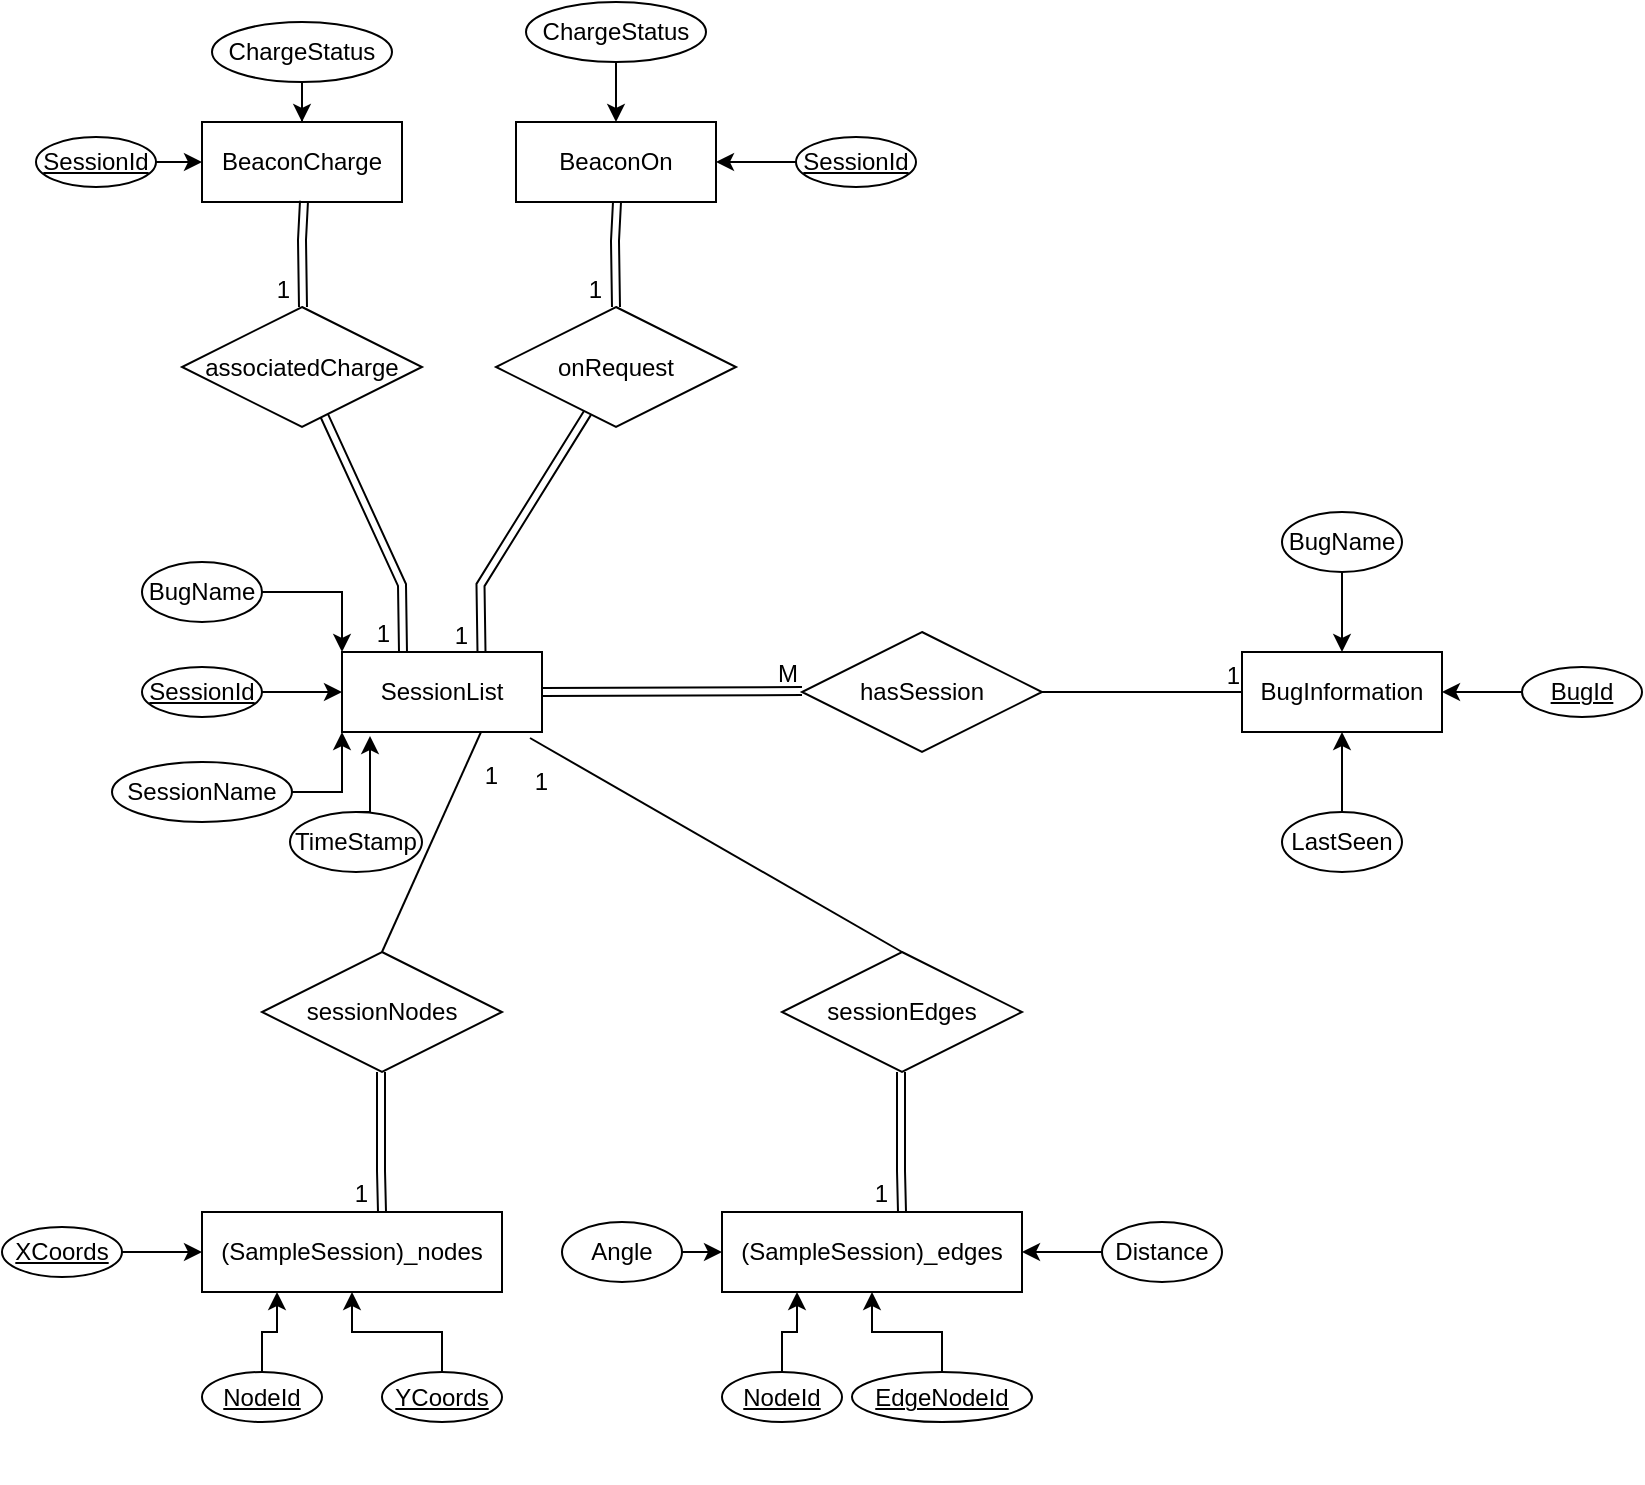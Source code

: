 <mxfile version="21.4.0" type="device">
  <diagram name="Page-1" id="XrMzCiPDQyQhheJFlS6f">
    <mxGraphModel dx="2901" dy="1067" grid="0" gridSize="10" guides="1" tooltips="1" connect="1" arrows="1" fold="1" page="1" pageScale="1" pageWidth="827" pageHeight="1169" background="#ffffff" math="0" shadow="0">
      <root>
        <mxCell id="0" />
        <mxCell id="1" parent="0" />
        <mxCell id="hgvOIieEajEFghuNZ8UB-63" value="" style="shape=tableRow;horizontal=0;startSize=0;swimlaneHead=0;swimlaneBody=0;fillColor=none;collapsible=0;dropTarget=0;points=[[0,0.5],[1,0.5]];portConstraint=eastwest;top=0;left=0;right=0;bottom=0;strokeColor=#000000;" vertex="1" parent="1">
          <mxGeometry x="-480" y="790" width="180" height="30" as="geometry" />
        </mxCell>
        <mxCell id="hgvOIieEajEFghuNZ8UB-64" value="" style="shape=partialRectangle;connectable=0;fillColor=none;top=0;left=0;bottom=0;right=0;editable=1;overflow=hidden;whiteSpace=wrap;html=1;strokeColor=#000000;" vertex="1" parent="hgvOIieEajEFghuNZ8UB-63">
          <mxGeometry width="30" height="30" as="geometry">
            <mxRectangle width="30" height="30" as="alternateBounds" />
          </mxGeometry>
        </mxCell>
        <mxCell id="hgvOIieEajEFghuNZ8UB-96" value="hasSession" style="shape=rhombus;perimeter=rhombusPerimeter;whiteSpace=wrap;html=1;align=center;strokeColor=#000000;fillColor=none;fontColor=#000000;" vertex="1" parent="1">
          <mxGeometry x="-427" y="395" width="120" height="60" as="geometry" />
        </mxCell>
        <mxCell id="hgvOIieEajEFghuNZ8UB-100" value="BugInformation" style="whiteSpace=wrap;html=1;align=center;strokeColor=#000000;fillColor=none;fontColor=#000000;" vertex="1" parent="1">
          <mxGeometry x="-207" y="405" width="100" height="40" as="geometry" />
        </mxCell>
        <mxCell id="hgvOIieEajEFghuNZ8UB-106" value="" style="edgeStyle=orthogonalEdgeStyle;rounded=0;orthogonalLoop=1;jettySize=auto;html=1;strokeColor=#000000;fillColor=none;" edge="1" parent="1" source="hgvOIieEajEFghuNZ8UB-101" target="hgvOIieEajEFghuNZ8UB-100">
          <mxGeometry relative="1" as="geometry" />
        </mxCell>
        <mxCell id="hgvOIieEajEFghuNZ8UB-101" value="BugName" style="ellipse;whiteSpace=wrap;html=1;align=center;strokeColor=#000000;fillColor=none;fontColor=#000000;" vertex="1" parent="1">
          <mxGeometry x="-187" y="335" width="60" height="30" as="geometry" />
        </mxCell>
        <mxCell id="hgvOIieEajEFghuNZ8UB-105" value="" style="edgeStyle=orthogonalEdgeStyle;rounded=0;orthogonalLoop=1;jettySize=auto;html=1;strokeColor=#000000;fillColor=none;" edge="1" parent="1" source="hgvOIieEajEFghuNZ8UB-102" target="hgvOIieEajEFghuNZ8UB-100">
          <mxGeometry relative="1" as="geometry" />
        </mxCell>
        <mxCell id="hgvOIieEajEFghuNZ8UB-102" value="BugId" style="ellipse;whiteSpace=wrap;html=1;align=center;fontStyle=4;strokeColor=#000000;fillColor=none;fontColor=#000000;" vertex="1" parent="1">
          <mxGeometry x="-67" y="412.5" width="60" height="25" as="geometry" />
        </mxCell>
        <mxCell id="hgvOIieEajEFghuNZ8UB-104" value="" style="edgeStyle=orthogonalEdgeStyle;rounded=0;orthogonalLoop=1;jettySize=auto;html=1;strokeColor=#000000;fillColor=none;" edge="1" parent="1" source="hgvOIieEajEFghuNZ8UB-103" target="hgvOIieEajEFghuNZ8UB-100">
          <mxGeometry relative="1" as="geometry" />
        </mxCell>
        <mxCell id="hgvOIieEajEFghuNZ8UB-103" value="LastSeen" style="ellipse;whiteSpace=wrap;html=1;align=center;strokeColor=#000000;fillColor=none;fontColor=#000000;" vertex="1" parent="1">
          <mxGeometry x="-187" y="485" width="60" height="30" as="geometry" />
        </mxCell>
        <mxCell id="hgvOIieEajEFghuNZ8UB-114" value="SessionList" style="whiteSpace=wrap;html=1;align=center;strokeColor=#000000;fillColor=none;fontColor=#000000;" vertex="1" parent="1">
          <mxGeometry x="-657" y="405" width="100" height="40" as="geometry" />
        </mxCell>
        <mxCell id="hgvOIieEajEFghuNZ8UB-181" style="edgeStyle=orthogonalEdgeStyle;rounded=0;orthogonalLoop=1;jettySize=auto;html=1;exitX=1;exitY=0.5;exitDx=0;exitDy=0;entryX=0;entryY=0;entryDx=0;entryDy=0;strokeColor=#000000;fillColor=none;" edge="1" parent="1" source="hgvOIieEajEFghuNZ8UB-116" target="hgvOIieEajEFghuNZ8UB-114">
          <mxGeometry relative="1" as="geometry" />
        </mxCell>
        <mxCell id="hgvOIieEajEFghuNZ8UB-116" value="BugName" style="ellipse;whiteSpace=wrap;html=1;align=center;strokeColor=#000000;fillColor=none;fontColor=#000000;" vertex="1" parent="1">
          <mxGeometry x="-757" y="360" width="60" height="30" as="geometry" />
        </mxCell>
        <mxCell id="hgvOIieEajEFghuNZ8UB-117" value="" style="edgeStyle=orthogonalEdgeStyle;rounded=0;orthogonalLoop=1;jettySize=auto;html=1;strokeColor=#000000;fillColor=none;" edge="1" parent="1" source="hgvOIieEajEFghuNZ8UB-118" target="hgvOIieEajEFghuNZ8UB-114">
          <mxGeometry relative="1" as="geometry" />
        </mxCell>
        <mxCell id="hgvOIieEajEFghuNZ8UB-118" value="SessionId" style="ellipse;whiteSpace=wrap;html=1;align=center;fontStyle=4;strokeColor=#000000;fillColor=none;fontColor=#000000;" vertex="1" parent="1">
          <mxGeometry x="-757" y="412.5" width="60" height="25" as="geometry" />
        </mxCell>
        <mxCell id="hgvOIieEajEFghuNZ8UB-121" style="edgeStyle=orthogonalEdgeStyle;rounded=0;orthogonalLoop=1;jettySize=auto;html=1;exitX=0.5;exitY=0;exitDx=0;exitDy=0;entryX=0.14;entryY=1.05;entryDx=0;entryDy=0;entryPerimeter=0;strokeColor=#000000;fillColor=none;" edge="1" parent="1" source="hgvOIieEajEFghuNZ8UB-120" target="hgvOIieEajEFghuNZ8UB-114">
          <mxGeometry relative="1" as="geometry" />
        </mxCell>
        <mxCell id="hgvOIieEajEFghuNZ8UB-120" value="TimeStamp" style="ellipse;whiteSpace=wrap;html=1;align=center;strokeColor=#000000;fillColor=none;fontColor=#000000;" vertex="1" parent="1">
          <mxGeometry x="-683" y="485" width="66" height="30" as="geometry" />
        </mxCell>
        <mxCell id="hgvOIieEajEFghuNZ8UB-182" style="edgeStyle=orthogonalEdgeStyle;rounded=0;orthogonalLoop=1;jettySize=auto;html=1;exitX=1;exitY=0.5;exitDx=0;exitDy=0;entryX=0;entryY=1;entryDx=0;entryDy=0;strokeColor=#000000;fillColor=none;" edge="1" parent="1" source="hgvOIieEajEFghuNZ8UB-122" target="hgvOIieEajEFghuNZ8UB-114">
          <mxGeometry relative="1" as="geometry" />
        </mxCell>
        <mxCell id="hgvOIieEajEFghuNZ8UB-122" value="SessionName" style="ellipse;whiteSpace=wrap;html=1;align=center;strokeColor=#000000;fillColor=none;fontColor=#000000;" vertex="1" parent="1">
          <mxGeometry x="-772" y="460" width="90" height="30" as="geometry" />
        </mxCell>
        <mxCell id="hgvOIieEajEFghuNZ8UB-129" value="" style="endArrow=none;html=1;rounded=0;strokeColor=#000000;fillColor=none;" edge="1" parent="1">
          <mxGeometry relative="1" as="geometry">
            <mxPoint x="-307" y="425" as="sourcePoint" />
            <mxPoint x="-207" y="425" as="targetPoint" />
          </mxGeometry>
        </mxCell>
        <mxCell id="hgvOIieEajEFghuNZ8UB-130" value="1" style="resizable=0;html=1;whiteSpace=wrap;align=right;verticalAlign=bottom;strokeColor=#000000;fillColor=none;fontColor=#000000;" connectable="0" vertex="1" parent="hgvOIieEajEFghuNZ8UB-129">
          <mxGeometry x="1" relative="1" as="geometry" />
        </mxCell>
        <mxCell id="hgvOIieEajEFghuNZ8UB-131" value="" style="shape=link;html=1;rounded=0;strokeColor=#000000;fillColor=none;" edge="1" parent="1">
          <mxGeometry relative="1" as="geometry">
            <mxPoint x="-557" y="425" as="sourcePoint" />
            <mxPoint x="-427" y="424.5" as="targetPoint" />
          </mxGeometry>
        </mxCell>
        <mxCell id="hgvOIieEajEFghuNZ8UB-132" value="M" style="resizable=0;html=1;whiteSpace=wrap;align=right;verticalAlign=bottom;strokeColor=#000000;fillColor=none;fontColor=#000000;" connectable="0" vertex="1" parent="hgvOIieEajEFghuNZ8UB-131">
          <mxGeometry x="1" relative="1" as="geometry" />
        </mxCell>
        <mxCell id="hgvOIieEajEFghuNZ8UB-133" value="(SampleSession)_nodes" style="whiteSpace=wrap;html=1;align=center;strokeColor=#000000;fillColor=none;fontColor=#000000;" vertex="1" parent="1">
          <mxGeometry x="-727" y="685" width="150" height="40" as="geometry" />
        </mxCell>
        <mxCell id="hgvOIieEajEFghuNZ8UB-136" value="" style="edgeStyle=orthogonalEdgeStyle;rounded=0;orthogonalLoop=1;jettySize=auto;html=1;strokeColor=#000000;fillColor=none;" edge="1" parent="1" source="hgvOIieEajEFghuNZ8UB-137" target="hgvOIieEajEFghuNZ8UB-133">
          <mxGeometry relative="1" as="geometry" />
        </mxCell>
        <mxCell id="hgvOIieEajEFghuNZ8UB-137" value="XCoords" style="ellipse;whiteSpace=wrap;html=1;align=center;fontStyle=4;strokeColor=#000000;fillColor=none;fontColor=#000000;" vertex="1" parent="1">
          <mxGeometry x="-827" y="692.5" width="60" height="25" as="geometry" />
        </mxCell>
        <mxCell id="hgvOIieEajEFghuNZ8UB-147" style="edgeStyle=orthogonalEdgeStyle;rounded=0;orthogonalLoop=1;jettySize=auto;html=1;exitX=0.5;exitY=0;exitDx=0;exitDy=0;entryX=0.5;entryY=1;entryDx=0;entryDy=0;strokeColor=#000000;fillColor=none;" edge="1" parent="1" source="hgvOIieEajEFghuNZ8UB-142" target="hgvOIieEajEFghuNZ8UB-133">
          <mxGeometry relative="1" as="geometry" />
        </mxCell>
        <mxCell id="hgvOIieEajEFghuNZ8UB-142" value="YCoords" style="ellipse;whiteSpace=wrap;html=1;align=center;fontStyle=4;strokeColor=#000000;fillColor=none;fontColor=#000000;" vertex="1" parent="1">
          <mxGeometry x="-637" y="765" width="60" height="25" as="geometry" />
        </mxCell>
        <mxCell id="hgvOIieEajEFghuNZ8UB-151" style="edgeStyle=orthogonalEdgeStyle;rounded=0;orthogonalLoop=1;jettySize=auto;html=1;exitX=0.5;exitY=0;exitDx=0;exitDy=0;entryX=0.25;entryY=1;entryDx=0;entryDy=0;strokeColor=#000000;fillColor=none;" edge="1" parent="1" source="hgvOIieEajEFghuNZ8UB-149" target="hgvOIieEajEFghuNZ8UB-133">
          <mxGeometry relative="1" as="geometry" />
        </mxCell>
        <mxCell id="hgvOIieEajEFghuNZ8UB-149" value="NodeId" style="ellipse;whiteSpace=wrap;html=1;align=center;fontStyle=4;strokeColor=#000000;fillColor=none;fontColor=#000000;" vertex="1" parent="1">
          <mxGeometry x="-727" y="765" width="60" height="25" as="geometry" />
        </mxCell>
        <mxCell id="hgvOIieEajEFghuNZ8UB-152" value="sessionNodes" style="shape=rhombus;perimeter=rhombusPerimeter;whiteSpace=wrap;html=1;align=center;strokeColor=#000000;fillColor=none;fontColor=#000000;" vertex="1" parent="1">
          <mxGeometry x="-697" y="555" width="120" height="60" as="geometry" />
        </mxCell>
        <mxCell id="hgvOIieEajEFghuNZ8UB-153" value="" style="shape=link;html=1;rounded=0;strokeColor=#000000;fillColor=none;" edge="1" parent="1">
          <mxGeometry relative="1" as="geometry">
            <mxPoint x="-637.5" y="615" as="sourcePoint" />
            <mxPoint x="-637" y="685" as="targetPoint" />
            <Array as="points">
              <mxPoint x="-637.5" y="664.5" />
            </Array>
          </mxGeometry>
        </mxCell>
        <mxCell id="hgvOIieEajEFghuNZ8UB-154" value="1" style="resizable=0;html=1;whiteSpace=wrap;align=right;verticalAlign=bottom;strokeColor=#000000;fillColor=none;fontColor=#000000;" connectable="0" vertex="1" parent="hgvOIieEajEFghuNZ8UB-153">
          <mxGeometry x="1" relative="1" as="geometry">
            <mxPoint x="-5" as="offset" />
          </mxGeometry>
        </mxCell>
        <mxCell id="hgvOIieEajEFghuNZ8UB-155" value="" style="endArrow=none;html=1;rounded=0;exitX=0.5;exitY=0;exitDx=0;exitDy=0;strokeColor=#000000;fillColor=none;" edge="1" parent="1" source="hgvOIieEajEFghuNZ8UB-152">
          <mxGeometry relative="1" as="geometry">
            <mxPoint x="-587.5" y="535" as="sourcePoint" />
            <mxPoint x="-587.5" y="445" as="targetPoint" />
          </mxGeometry>
        </mxCell>
        <mxCell id="hgvOIieEajEFghuNZ8UB-156" value="1" style="resizable=0;html=1;whiteSpace=wrap;align=right;verticalAlign=bottom;strokeColor=#000000;fillColor=none;fontColor=#000000;" connectable="0" vertex="1" parent="hgvOIieEajEFghuNZ8UB-155">
          <mxGeometry x="1" relative="1" as="geometry">
            <mxPoint x="10" y="30" as="offset" />
          </mxGeometry>
        </mxCell>
        <mxCell id="hgvOIieEajEFghuNZ8UB-157" value="(SampleSession)_edges" style="whiteSpace=wrap;html=1;align=center;strokeColor=#000000;fillColor=none;fontColor=#000000;" vertex="1" parent="1">
          <mxGeometry x="-467" y="685" width="150" height="40" as="geometry" />
        </mxCell>
        <mxCell id="hgvOIieEajEFghuNZ8UB-160" style="edgeStyle=orthogonalEdgeStyle;rounded=0;orthogonalLoop=1;jettySize=auto;html=1;exitX=0.5;exitY=0;exitDx=0;exitDy=0;entryX=0.5;entryY=1;entryDx=0;entryDy=0;strokeColor=#000000;fillColor=none;" edge="1" parent="1" source="hgvOIieEajEFghuNZ8UB-161" target="hgvOIieEajEFghuNZ8UB-157">
          <mxGeometry relative="1" as="geometry" />
        </mxCell>
        <mxCell id="hgvOIieEajEFghuNZ8UB-161" value="EdgeNodeId" style="ellipse;whiteSpace=wrap;html=1;align=center;fontStyle=4;strokeColor=#000000;fillColor=none;fontColor=#000000;" vertex="1" parent="1">
          <mxGeometry x="-402" y="765" width="90" height="25" as="geometry" />
        </mxCell>
        <mxCell id="hgvOIieEajEFghuNZ8UB-162" style="edgeStyle=orthogonalEdgeStyle;rounded=0;orthogonalLoop=1;jettySize=auto;html=1;exitX=0.5;exitY=0;exitDx=0;exitDy=0;entryX=0.25;entryY=1;entryDx=0;entryDy=0;strokeColor=#000000;fillColor=none;" edge="1" parent="1" source="hgvOIieEajEFghuNZ8UB-163" target="hgvOIieEajEFghuNZ8UB-157">
          <mxGeometry relative="1" as="geometry" />
        </mxCell>
        <mxCell id="hgvOIieEajEFghuNZ8UB-163" value="NodeId" style="ellipse;whiteSpace=wrap;html=1;align=center;fontStyle=4;strokeColor=#000000;fillColor=none;fontColor=#000000;" vertex="1" parent="1">
          <mxGeometry x="-467" y="765" width="60" height="25" as="geometry" />
        </mxCell>
        <mxCell id="hgvOIieEajEFghuNZ8UB-164" value="sessionEdges" style="shape=rhombus;perimeter=rhombusPerimeter;whiteSpace=wrap;html=1;align=center;strokeColor=#000000;fillColor=none;fontColor=#000000;" vertex="1" parent="1">
          <mxGeometry x="-437" y="555" width="120" height="60" as="geometry" />
        </mxCell>
        <mxCell id="hgvOIieEajEFghuNZ8UB-165" value="" style="shape=link;html=1;rounded=0;strokeColor=#000000;fillColor=none;" edge="1" parent="1">
          <mxGeometry relative="1" as="geometry">
            <mxPoint x="-377.5" y="615" as="sourcePoint" />
            <mxPoint x="-377" y="685" as="targetPoint" />
            <Array as="points">
              <mxPoint x="-377.5" y="664.5" />
            </Array>
          </mxGeometry>
        </mxCell>
        <mxCell id="hgvOIieEajEFghuNZ8UB-166" value="1" style="resizable=0;html=1;whiteSpace=wrap;align=right;verticalAlign=bottom;strokeColor=#000000;fillColor=none;fontColor=#000000;" connectable="0" vertex="1" parent="hgvOIieEajEFghuNZ8UB-165">
          <mxGeometry x="1" relative="1" as="geometry">
            <mxPoint x="-5" as="offset" />
          </mxGeometry>
        </mxCell>
        <mxCell id="hgvOIieEajEFghuNZ8UB-170" style="edgeStyle=orthogonalEdgeStyle;rounded=0;orthogonalLoop=1;jettySize=auto;html=1;exitX=0;exitY=0.5;exitDx=0;exitDy=0;entryX=1;entryY=0.5;entryDx=0;entryDy=0;strokeColor=#000000;fillColor=none;" edge="1" parent="1" source="hgvOIieEajEFghuNZ8UB-167" target="hgvOIieEajEFghuNZ8UB-157">
          <mxGeometry relative="1" as="geometry" />
        </mxCell>
        <mxCell id="hgvOIieEajEFghuNZ8UB-167" value="Distance" style="ellipse;whiteSpace=wrap;html=1;align=center;strokeColor=#000000;fillColor=none;fontColor=#000000;" vertex="1" parent="1">
          <mxGeometry x="-277" y="690" width="60" height="30" as="geometry" />
        </mxCell>
        <mxCell id="hgvOIieEajEFghuNZ8UB-169" style="edgeStyle=orthogonalEdgeStyle;rounded=0;orthogonalLoop=1;jettySize=auto;html=1;exitX=1;exitY=0.5;exitDx=0;exitDy=0;entryX=0;entryY=0.5;entryDx=0;entryDy=0;strokeColor=#000000;fillColor=none;" edge="1" parent="1" source="hgvOIieEajEFghuNZ8UB-168" target="hgvOIieEajEFghuNZ8UB-157">
          <mxGeometry relative="1" as="geometry" />
        </mxCell>
        <mxCell id="hgvOIieEajEFghuNZ8UB-168" value="Angle" style="ellipse;whiteSpace=wrap;html=1;align=center;strokeColor=#000000;fillColor=none;fontColor=#000000;" vertex="1" parent="1">
          <mxGeometry x="-547" y="690" width="60" height="30" as="geometry" />
        </mxCell>
        <mxCell id="hgvOIieEajEFghuNZ8UB-171" value="" style="endArrow=none;html=1;rounded=0;exitX=0.5;exitY=0;exitDx=0;exitDy=0;entryX=0.94;entryY=1.075;entryDx=0;entryDy=0;entryPerimeter=0;strokeColor=#000000;fillColor=none;" edge="1" parent="1" source="hgvOIieEajEFghuNZ8UB-164" target="hgvOIieEajEFghuNZ8UB-114">
          <mxGeometry relative="1" as="geometry">
            <mxPoint x="-627" y="565" as="sourcePoint" />
            <mxPoint x="-577.5" y="455" as="targetPoint" />
          </mxGeometry>
        </mxCell>
        <mxCell id="hgvOIieEajEFghuNZ8UB-172" value="1" style="resizable=0;html=1;whiteSpace=wrap;align=right;verticalAlign=bottom;strokeColor=#000000;fillColor=none;fontColor=#000000;" connectable="0" vertex="1" parent="hgvOIieEajEFghuNZ8UB-171">
          <mxGeometry x="1" relative="1" as="geometry">
            <mxPoint x="10" y="30" as="offset" />
          </mxGeometry>
        </mxCell>
        <mxCell id="hgvOIieEajEFghuNZ8UB-173" value="BeaconCharge" style="whiteSpace=wrap;html=1;align=center;strokeColor=#000000;fillColor=none;fontColor=#000000;" vertex="1" parent="1">
          <mxGeometry x="-727" y="140" width="100" height="40" as="geometry" />
        </mxCell>
        <mxCell id="hgvOIieEajEFghuNZ8UB-174" value="" style="edgeStyle=orthogonalEdgeStyle;rounded=0;orthogonalLoop=1;jettySize=auto;html=1;strokeColor=#000000;fillColor=none;" edge="1" parent="1" source="hgvOIieEajEFghuNZ8UB-175" target="hgvOIieEajEFghuNZ8UB-173">
          <mxGeometry relative="1" as="geometry" />
        </mxCell>
        <mxCell id="hgvOIieEajEFghuNZ8UB-175" value="ChargeStatus" style="ellipse;whiteSpace=wrap;html=1;align=center;strokeColor=#000000;fillColor=none;fontColor=#000000;" vertex="1" parent="1">
          <mxGeometry x="-722" y="90" width="90" height="30" as="geometry" />
        </mxCell>
        <mxCell id="hgvOIieEajEFghuNZ8UB-176" value="" style="edgeStyle=orthogonalEdgeStyle;rounded=0;orthogonalLoop=1;jettySize=auto;html=1;strokeColor=#000000;fillColor=none;" edge="1" parent="1" source="hgvOIieEajEFghuNZ8UB-177" target="hgvOIieEajEFghuNZ8UB-173">
          <mxGeometry relative="1" as="geometry" />
        </mxCell>
        <mxCell id="hgvOIieEajEFghuNZ8UB-177" value="SessionId" style="ellipse;whiteSpace=wrap;html=1;align=center;fontStyle=4;strokeColor=#000000;fillColor=none;fontColor=#000000;" vertex="1" parent="1">
          <mxGeometry x="-810" y="147.5" width="60" height="25" as="geometry" />
        </mxCell>
        <mxCell id="hgvOIieEajEFghuNZ8UB-183" value="associatedCharge" style="shape=rhombus;perimeter=rhombusPerimeter;whiteSpace=wrap;html=1;align=center;strokeColor=#000000;fillColor=none;fontColor=#000000;" vertex="1" parent="1">
          <mxGeometry x="-737" y="232.5" width="120" height="60" as="geometry" />
        </mxCell>
        <mxCell id="hgvOIieEajEFghuNZ8UB-184" value="onRequest" style="shape=rhombus;perimeter=rhombusPerimeter;whiteSpace=wrap;html=1;align=center;strokeColor=#000000;fillColor=none;fontColor=#000000;" vertex="1" parent="1">
          <mxGeometry x="-580" y="232.5" width="120" height="60" as="geometry" />
        </mxCell>
        <mxCell id="hgvOIieEajEFghuNZ8UB-185" value="BeaconOn" style="whiteSpace=wrap;html=1;align=center;strokeColor=#000000;fillColor=none;fontColor=#000000;" vertex="1" parent="1">
          <mxGeometry x="-570" y="140" width="100" height="40" as="geometry" />
        </mxCell>
        <mxCell id="hgvOIieEajEFghuNZ8UB-186" value="" style="edgeStyle=orthogonalEdgeStyle;rounded=0;orthogonalLoop=1;jettySize=auto;html=1;strokeColor=#000000;fillColor=none;" edge="1" parent="1" source="hgvOIieEajEFghuNZ8UB-187" target="hgvOIieEajEFghuNZ8UB-185">
          <mxGeometry relative="1" as="geometry" />
        </mxCell>
        <mxCell id="hgvOIieEajEFghuNZ8UB-187" value="ChargeStatus" style="ellipse;whiteSpace=wrap;html=1;align=center;strokeColor=#000000;fillColor=none;fontColor=#000000;" vertex="1" parent="1">
          <mxGeometry x="-565" y="80" width="90" height="30" as="geometry" />
        </mxCell>
        <mxCell id="hgvOIieEajEFghuNZ8UB-188" value="" style="edgeStyle=orthogonalEdgeStyle;rounded=0;orthogonalLoop=1;jettySize=auto;html=1;strokeColor=#000000;fillColor=none;" edge="1" parent="1" source="hgvOIieEajEFghuNZ8UB-189" target="hgvOIieEajEFghuNZ8UB-185">
          <mxGeometry relative="1" as="geometry" />
        </mxCell>
        <mxCell id="hgvOIieEajEFghuNZ8UB-189" value="SessionId" style="ellipse;whiteSpace=wrap;html=1;align=center;fontStyle=4;strokeColor=#000000;fillColor=none;fontColor=#000000;" vertex="1" parent="1">
          <mxGeometry x="-430" y="147.5" width="60" height="25" as="geometry" />
        </mxCell>
        <mxCell id="hgvOIieEajEFghuNZ8UB-194" value="" style="shape=link;html=1;rounded=0;entryX=0.5;entryY=0;entryDx=0;entryDy=0;strokeColor=#000000;fillColor=none;" edge="1" parent="1" target="hgvOIieEajEFghuNZ8UB-184">
          <mxGeometry relative="1" as="geometry">
            <mxPoint x="-519.5" y="180" as="sourcePoint" />
            <mxPoint x="-520" y="220" as="targetPoint" />
            <Array as="points">
              <mxPoint x="-520.5" y="199.5" />
            </Array>
          </mxGeometry>
        </mxCell>
        <mxCell id="hgvOIieEajEFghuNZ8UB-195" value="1" style="resizable=0;html=1;whiteSpace=wrap;align=right;verticalAlign=bottom;strokeColor=#000000;fillColor=none;fontColor=#000000;" connectable="0" vertex="1" parent="hgvOIieEajEFghuNZ8UB-194">
          <mxGeometry x="1" relative="1" as="geometry">
            <mxPoint x="-5" as="offset" />
          </mxGeometry>
        </mxCell>
        <mxCell id="hgvOIieEajEFghuNZ8UB-196" value="" style="shape=link;html=1;rounded=0;entryX=0.5;entryY=0;entryDx=0;entryDy=0;strokeColor=#000000;fillColor=none;" edge="1" parent="1">
          <mxGeometry relative="1" as="geometry">
            <mxPoint x="-676" y="179.5" as="sourcePoint" />
            <mxPoint x="-676.5" y="232.5" as="targetPoint" />
            <Array as="points">
              <mxPoint x="-677" y="199" />
            </Array>
          </mxGeometry>
        </mxCell>
        <mxCell id="hgvOIieEajEFghuNZ8UB-197" value="1" style="resizable=0;html=1;whiteSpace=wrap;align=right;verticalAlign=bottom;strokeColor=#000000;fillColor=none;fontColor=#000000;" connectable="0" vertex="1" parent="hgvOIieEajEFghuNZ8UB-196">
          <mxGeometry x="1" relative="1" as="geometry">
            <mxPoint x="-5" as="offset" />
          </mxGeometry>
        </mxCell>
        <mxCell id="hgvOIieEajEFghuNZ8UB-198" value="" style="shape=link;html=1;rounded=0;entryX=0.5;entryY=0;entryDx=0;entryDy=0;strokeColor=#000000;fillColor=none;" edge="1" parent="1" source="hgvOIieEajEFghuNZ8UB-183">
          <mxGeometry relative="1" as="geometry">
            <mxPoint x="-626" y="352" as="sourcePoint" />
            <mxPoint x="-626.5" y="405" as="targetPoint" />
            <Array as="points">
              <mxPoint x="-627" y="371.5" />
            </Array>
          </mxGeometry>
        </mxCell>
        <mxCell id="hgvOIieEajEFghuNZ8UB-199" value="1" style="resizable=0;html=1;whiteSpace=wrap;align=right;verticalAlign=bottom;strokeColor=#000000;fillColor=none;fontColor=#000000;" connectable="0" vertex="1" parent="hgvOIieEajEFghuNZ8UB-198">
          <mxGeometry x="1" relative="1" as="geometry">
            <mxPoint x="-5" as="offset" />
          </mxGeometry>
        </mxCell>
        <mxCell id="hgvOIieEajEFghuNZ8UB-200" value="" style="shape=link;html=1;rounded=0;entryX=0.5;entryY=0;entryDx=0;entryDy=0;strokeColor=#000000;fillColor=none;" edge="1" parent="1" source="hgvOIieEajEFghuNZ8UB-184">
          <mxGeometry relative="1" as="geometry">
            <mxPoint x="-626.75" y="287" as="sourcePoint" />
            <mxPoint x="-587.25" y="405" as="targetPoint" />
            <Array as="points">
              <mxPoint x="-587.75" y="371.5" />
            </Array>
          </mxGeometry>
        </mxCell>
        <mxCell id="hgvOIieEajEFghuNZ8UB-201" value="1" style="resizable=0;html=1;whiteSpace=wrap;align=right;verticalAlign=bottom;strokeColor=#000000;fillColor=none;fontColor=#000000;" connectable="0" vertex="1" parent="hgvOIieEajEFghuNZ8UB-200">
          <mxGeometry x="1" relative="1" as="geometry">
            <mxPoint x="-5" as="offset" />
          </mxGeometry>
        </mxCell>
      </root>
    </mxGraphModel>
  </diagram>
</mxfile>
